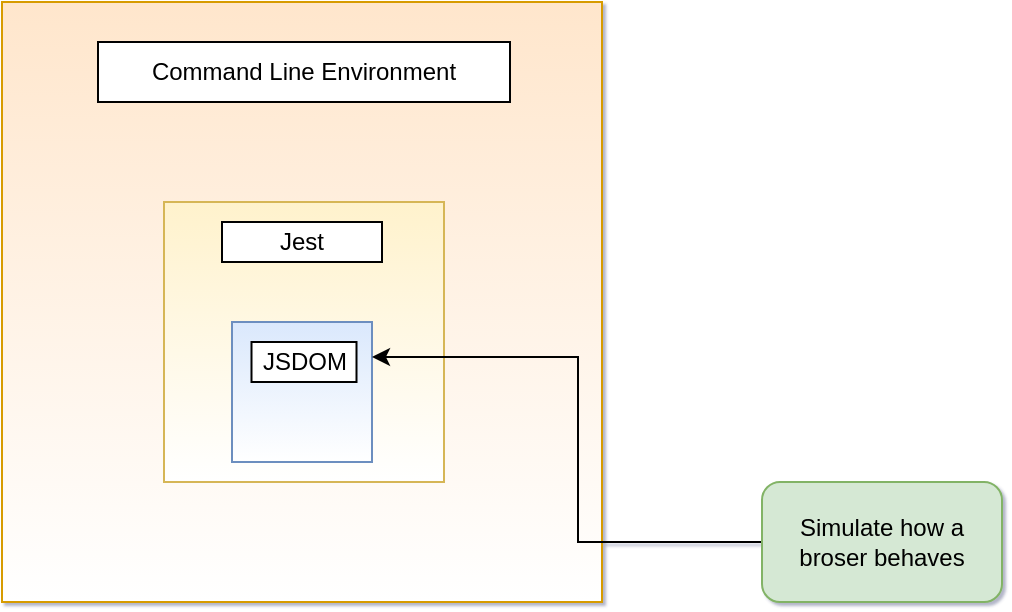 <mxfile version="14.6.10" type="github">
  <diagram id="9W7urJ0I5jUyCAketgAI" name="Page-1">
    <mxGraphModel dx="864" dy="475" grid="1" gridSize="14" guides="1" tooltips="1" connect="1" arrows="1" fold="1" page="1" pageScale="1" pageWidth="800" pageHeight="200" background="none" math="0" shadow="1">
      <root>
        <mxCell id="0" />
        <mxCell id="1" parent="0" />
        <mxCell id="Fa_r9oPxY7IImkRRW9Fn-1" value="" style="whiteSpace=wrap;html=1;aspect=fixed;fillColor=#ffe6cc;strokeColor=#d79b00;gradientColor=#ffffff;" vertex="1" parent="1">
          <mxGeometry x="156" y="48" width="300" height="300" as="geometry" />
        </mxCell>
        <mxCell id="Fa_r9oPxY7IImkRRW9Fn-2" value="&lt;div&gt;Command Line Environment&lt;/div&gt;" style="rounded=0;whiteSpace=wrap;html=1;" vertex="1" parent="1">
          <mxGeometry x="204" y="68" width="206" height="30" as="geometry" />
        </mxCell>
        <mxCell id="Fa_r9oPxY7IImkRRW9Fn-3" value="" style="whiteSpace=wrap;html=1;aspect=fixed;fillColor=#fff2cc;strokeColor=#d6b656;gradientColor=#ffffff;" vertex="1" parent="1">
          <mxGeometry x="237" y="148" width="140" height="140" as="geometry" />
        </mxCell>
        <mxCell id="Fa_r9oPxY7IImkRRW9Fn-4" value="Jest" style="rounded=0;whiteSpace=wrap;html=1;gradientColor=#ffffff;" vertex="1" parent="1">
          <mxGeometry x="266" y="158" width="80" height="20" as="geometry" />
        </mxCell>
        <mxCell id="Fa_r9oPxY7IImkRRW9Fn-5" value="" style="whiteSpace=wrap;html=1;aspect=fixed;fillColor=#dae8fc;strokeColor=#6c8ebf;gradientColor=#ffffff;" vertex="1" parent="1">
          <mxGeometry x="271" y="208" width="70" height="70" as="geometry" />
        </mxCell>
        <mxCell id="Fa_r9oPxY7IImkRRW9Fn-6" value="JSDOM" style="rounded=0;whiteSpace=wrap;html=1;gradientColor=#ffffff;" vertex="1" parent="1">
          <mxGeometry x="280.75" y="218" width="52.5" height="20" as="geometry" />
        </mxCell>
        <mxCell id="Fa_r9oPxY7IImkRRW9Fn-10" style="edgeStyle=orthogonalEdgeStyle;rounded=0;orthogonalLoop=1;jettySize=auto;html=1;entryX=1;entryY=0.25;entryDx=0;entryDy=0;" edge="1" parent="1" source="Fa_r9oPxY7IImkRRW9Fn-7" target="Fa_r9oPxY7IImkRRW9Fn-5">
          <mxGeometry relative="1" as="geometry">
            <mxPoint x="486" y="198" as="targetPoint" />
            <Array as="points">
              <mxPoint x="444" y="318" />
              <mxPoint x="444" y="226" />
            </Array>
          </mxGeometry>
        </mxCell>
        <mxCell id="Fa_r9oPxY7IImkRRW9Fn-7" value="Simulate how a broser behaves" style="rounded=1;whiteSpace=wrap;html=1;fillColor=#d5e8d4;strokeColor=#82b366;" vertex="1" parent="1">
          <mxGeometry x="536" y="288" width="120" height="60" as="geometry" />
        </mxCell>
      </root>
    </mxGraphModel>
  </diagram>
</mxfile>
